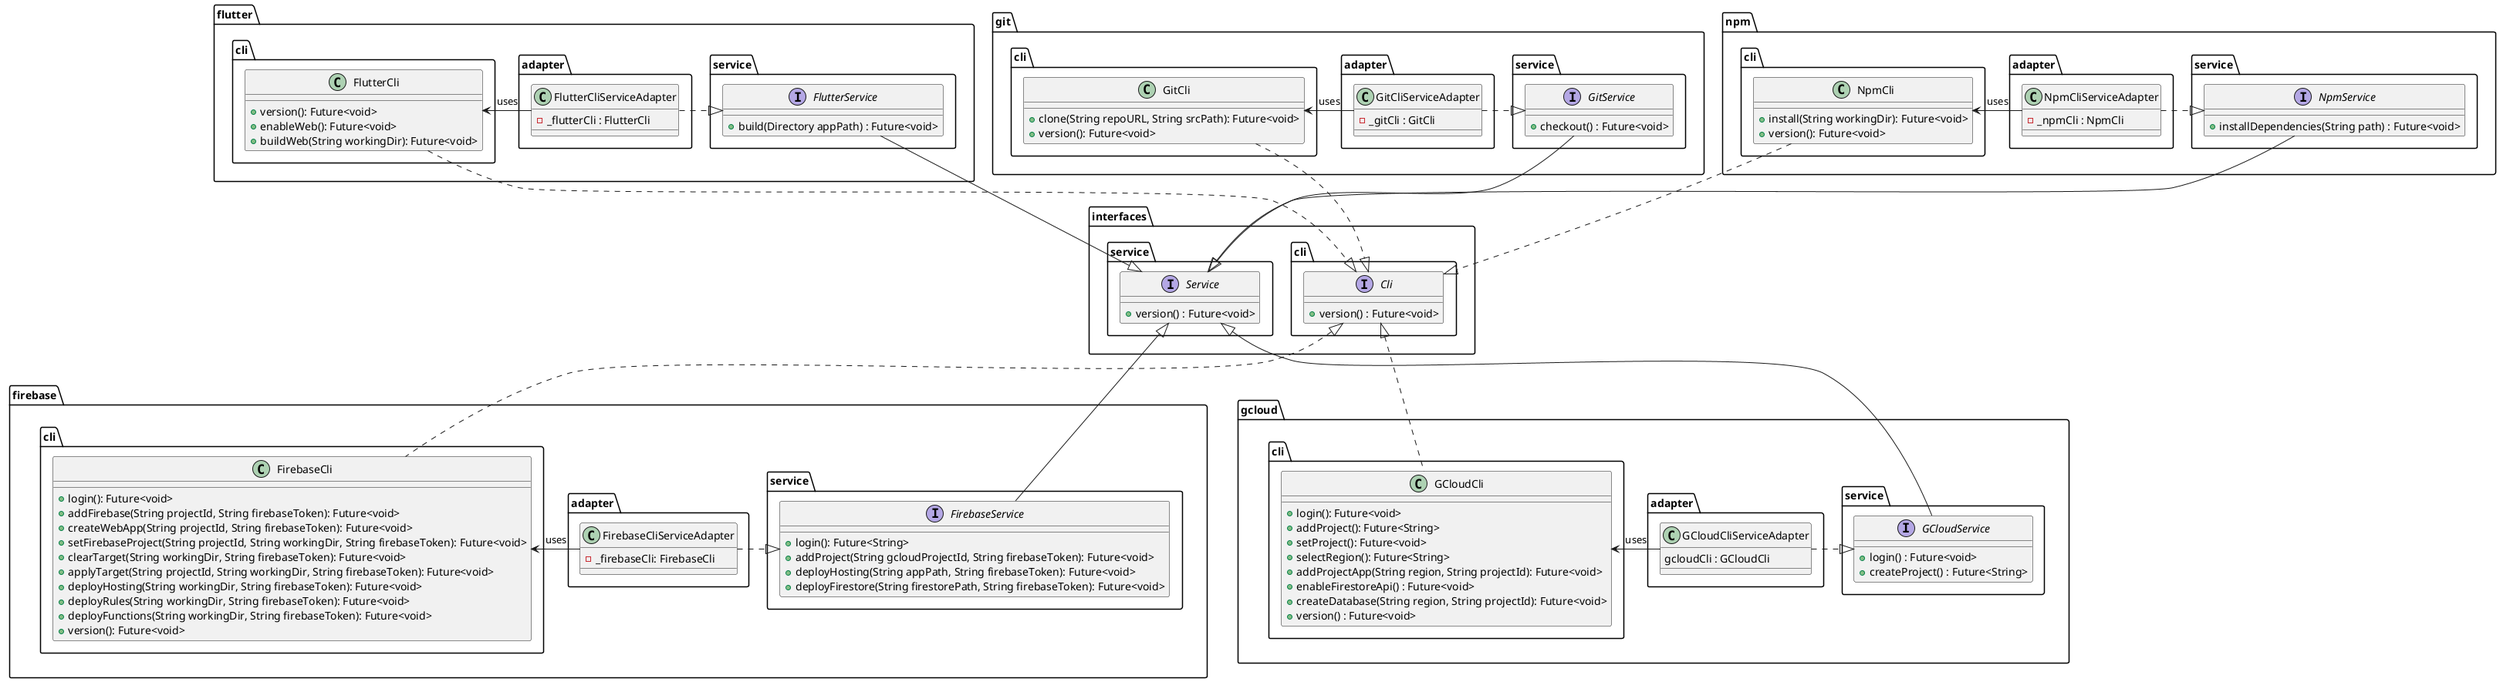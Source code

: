 @startuml services_class_diagram

package firebase {
    package service as firebase.service {
        interface FirebaseService {
            + login(): Future<String>
            + addProject(String gcloudProjectId, String firebaseToken): Future<void>
            + deployHosting(String appPath, String firebaseToken): Future<void>
            + deployFirestore(String firestorePath, String firebaseToken): Future<void>
        }
    }

    package adapter as firebase.adapter {
        class FirebaseCliServiceAdapter {
            - _firebaseCli: FirebaseCli
        }
    }

    package cli as firebase.cli {
        class FirebaseCli {
            + login(): Future<void>
            + addFirebase(String projectId, String firebaseToken): Future<void>
            + createWebApp(String projectId, String firebaseToken): Future<void>
            + setFirebaseProject(String projectId, String workingDir, String firebaseToken): Future<void>
            + clearTarget(String workingDir, String firebaseToken): Future<void>
            + applyTarget(String projectId, String workingDir, String firebaseToken): Future<void>
            + deployHosting(String workingDir, String firebaseToken): Future<void>
            + deployRules(String workingDir, String firebaseToken): Future<void>
            + deployFunctions(String workingDir, String firebaseToken): Future<void>
            + version(): Future<void>
        }
    }
}

package gcloud {
    package service as gcloud.service {
        interface GCloudService {
            + login() : Future<void>
            + createProject() : Future<String>
        }

    }

    package adapter as gcloud.adapter {
        class GCloudCliServiceAdapter {
            gcloudCli : GCloudCli
        }
    }

    package cli as gcloud.cli {
        class GCloudCli {
            + login(): Future<void>
            + addProject(): Future<String>
            + setProject(): Future<void>
            + selectRegion(): Future<String>
            + addProjectApp(String region, String projectId): Future<void>
            + enableFirestoreApi() : Future<void>
            + createDatabase(String region, String projectId): Future<void>
            + version() : Future<void>
        }
    }
}

package flutter {
    package service as flutter.service {
        interface FlutterService  {
            + build(Directory appPath) : Future<void>
        }

    }

    package adapter as flutter.adapter {
        class FlutterCliServiceAdapter  {
            - _flutterCli : FlutterCli
        }
    }

    package cli as flutter.cli {
        class FlutterCli {
            + version(): Future<void>
            + enableWeb(): Future<void>
            + buildWeb(String workingDir): Future<void>
        }
    }
}

package git {
    package service as git.service{
        interface GitService  {
            + checkout() : Future<void>
        }
    }

    package adapter as git.adapter {
        class GitCliServiceAdapter {
            - _gitCli : GitCli
        }
    }

    package cli as git.cli {
        class GitCli {
            + clone(String repoURL, String srcPath): Future<void>
            + version(): Future<void>
        }
    }
}

package npm {
    package service as npm.service {
        interface NpmService  {
            + installDependencies(String path) : Future<void>
        }
    }

    package adapter as npm.adapter {
        class NpmCliServiceAdapter  {
            - _npmCli : NpmCli
        }
    }

    package cli as npm.cli {
        class NpmCli {
            + install(String workingDir): Future<void>
            + version(): Future<void>
        }
    }
}

package interfaces {
    package service {
        interface Service {
            + version() : Future<void>
        }
    }

    package cli {
        interface Cli {
            + version() : Future<void>
        }
    }
}

FirebaseCliServiceAdapter .right.|> FirebaseService
GCloudCliServiceAdapter .right.|> GCloudService
FlutterCliServiceAdapter .right.|> FlutterService
GitCliServiceAdapter .right.|> GitService
NpmCliServiceAdapter .right.|> NpmService

FirebaseCliServiceAdapter -right-> FirebaseCli : uses
GCloudCliServiceAdapter -right-> GCloudCli : uses
FlutterCliServiceAdapter -left-> FlutterCli : uses
GitCliServiceAdapter -left-> GitCli : uses
NpmCliServiceAdapter -left-> NpmCli : uses


FirebaseCli .up.|> Cli
GCloudCli .up.|> Cli
FlutterCli .down.|> Cli
GitCli .down.|> Cli
NpmCli .down.|> Cli

firebase --[hidden]right--> gcloud
Service --[hidden]right--> Cli

FirebaseService -up-|> Service
GCloudService -up-|> Service
GitService -down-|> Service
FlutterService -down-|> Service
NpmService -down-|> Service

@enduml
